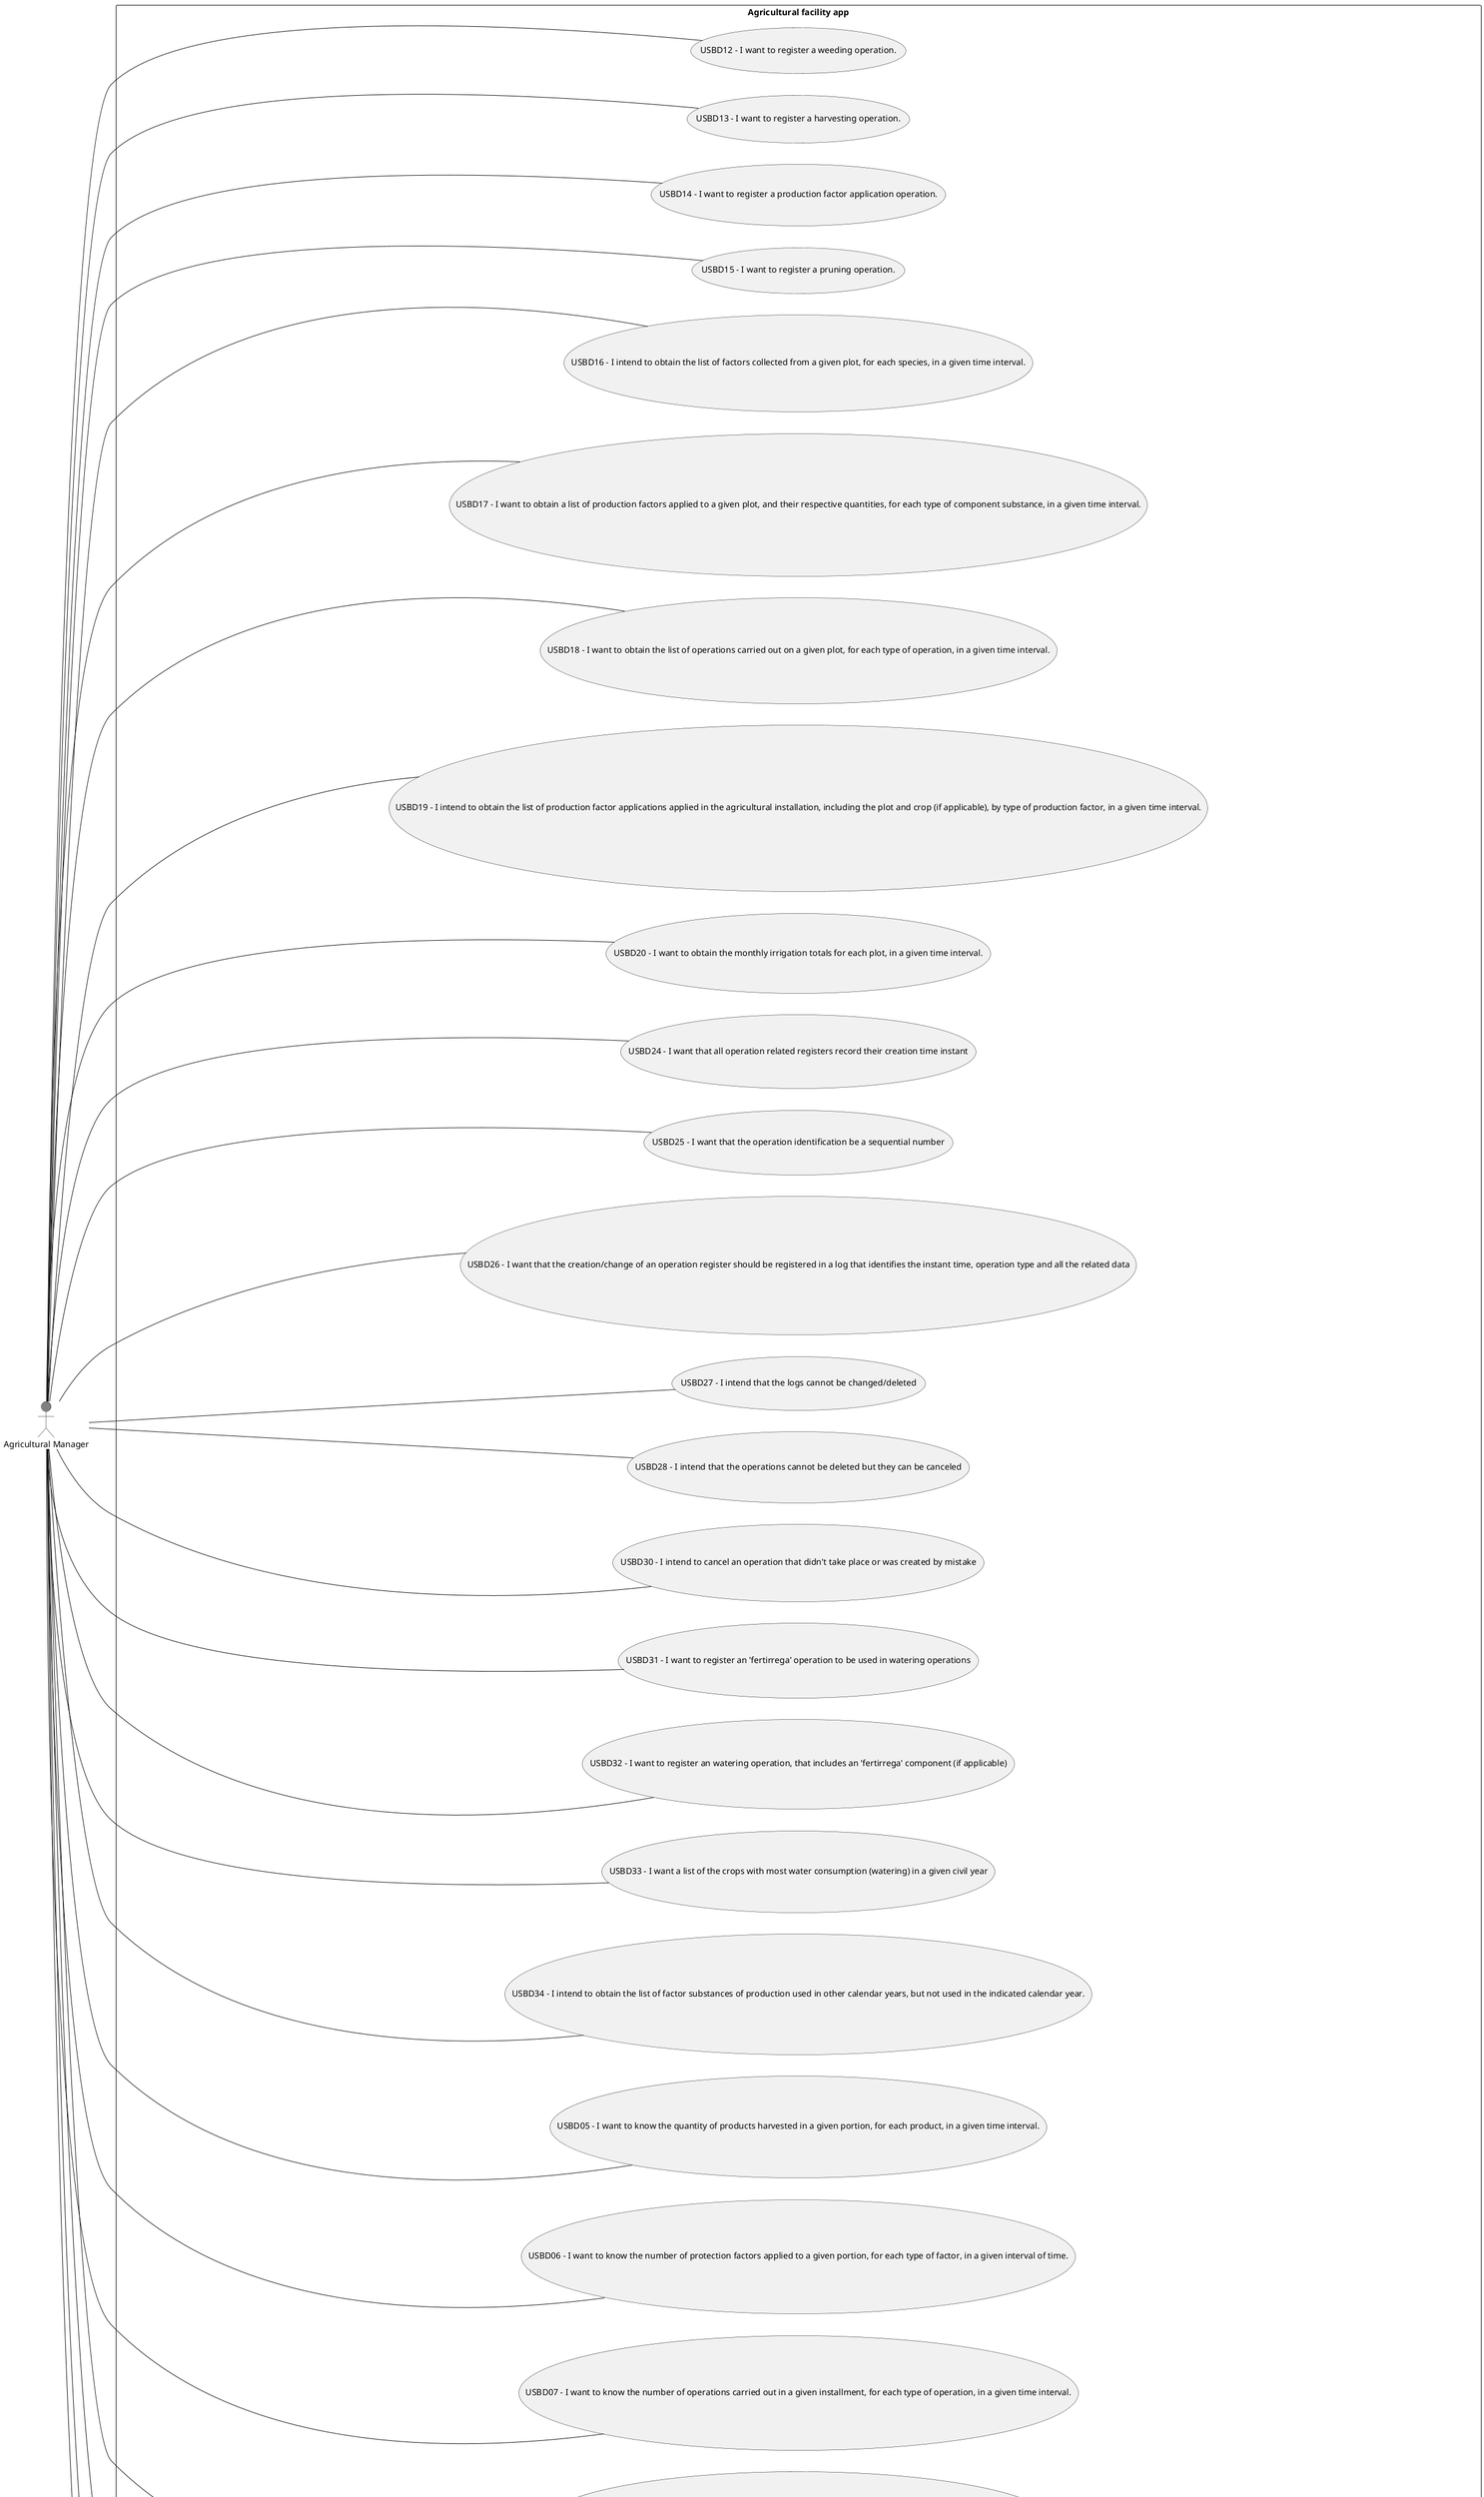 @startuml
left to right direction

actor "Agricultural Manager" as AG #grey
actor "Product Owner" as PO #green

rectangle "Agricultural facility app"{
    usecase "USBD01 - I intend to create a dictionary of data/glossary." as UC1
    usecase "USBD02 - I intend to develop the relational model (logical level)." as UC2
    usecase "USBD03 - I want the relational model to be instantiated (physical level)." as UC3
    usecase "USBD04 - I want data to be imported from a legacy system, provided in a spreadsheet." as UC4
    usecase "USBD05 - I want to know the quantity of products harvested in a given portion, for each product, in a given time interval." as UC5
    usecase "USBD06 - I want to know the number of protection factors applied to a given portion, for each type of factor, in a given interval of time." as UC6
    usecase "USBD07 - I want to know the number of operations carried out in a given installment, for each type of operation, in a given time interval." as UC7
    usecase "USBD08 - I intend to know the production factor with more applications in the agricultural installation in a given time interval." as UC8
    usecase "USBD09 - I want to know the number of applications of each type of production factor applied in the agricultural installation in a given interval of time." as UC9
    usecase "USBD10 - I intend to know what is the parcel with more irrigation operations in a given time interval." as UC10
    usecase "USBD11 - I want to register a sowing operation." as UC11
    usecase "USBD12 - I want to register a weeding operation." as UC12
    usecase "USBD13 - I want to register a harvesting operation." as UC13
    usecase "USBD14 - I want to register a production factor application operation." as UC14
    usecase "USBD15 - I want to register a pruning operation." as UC15
    usecase "USBD16 - I intend to obtain the list of factors collected from a given plot, for each species, in a given time interval." as UC16
    usecase "USBD17 - I want to obtain a list of production factors applied to a given plot, and their respective quantities, for each type of component substance, in a given time interval." as UC17
    usecase "USBD18 - I want to obtain the list of operations carried out on a given plot, for each type of operation, in a given time interval." as UC18
    usecase "USBD19 - I intend to obtain the list of production factor applications applied in the agricultural installation, including the plot and crop (if applicable), by type of production factor, in a given time interval." as UC19
    usecase "USBD20 - I want to obtain the monthly irrigation totals for each plot, in a given time interval." as UC20
    usecase "USLP01 - I want to the domain model to be developed (conceptual level)." as UC21
    usecase "USLP02 - I want to define a functionality that consists of simulating an irrigation system controller." as UC22
    usecase "USLP03 - I intend to develop a functionality that allows the irrigation plan generated by the controller simulator developed at UC22 to be automatically compressed." as UC23
    usecase "USLP04 - I intend to develop functionalities that allow the evocation of UC11." as UC24
    usecase "USLP05 - I intend to develop functionalities that allow the evocation of UC12." as UC25
    usecase "USLP06 - I intend to develop functionalities that allow the evocation of UC13." as UC26
    usecase "USLP07 - I intend to develop functionalities that allow the evocation of UC14." as UC27
    usecase "USLP08 - I intend to develop functionalities that allow the evocation of UC15." as UC28
    usecase "USBD21 - I want the relational model to be updated (logical and physical level) in light of new requirements and user stories." as UC29
    usecase "USBD22 - I want updated data from a legacy system to be imported, provided in a spreadsheet." as UC30
    usecase "USBD23 - I want the dictionary to be updated data/glossary" as UC31
    usecase "USLP09 - I want the domain model to be updated (conceptual level)." as UC32
    usecase "USBD24 - I want that all operation related registers record their creation time instant" as UC33
    usecase "USBD25 - I want that the operation identification be a sequential number" as UC34
    usecase "USBD26 - I want that the creation/change of an operation register should be registered in a log that identifies the instant time, operation type and all the related data" as UC35
    usecase "USBD27 - I intend that the logs cannot be changed/deleted" as UC36
    usecase "USBD28 - I intend that the operations cannot be deleted but they can be canceled" as UC37
    usecase "USBD30 - I intend to cancel an operation that didn't take place or was created by mistake" as UC38
    usecase "USBD31 - I want to register an 'fertirrega' operation to be used in watering operations" as UC39
    usecase "USBD32 - I want to register an watering operation, that includes an 'fertirrega' component (if applicable)" as UC40
    usecase "USBD33 - I want a list of the crops with most water consumption (watering) in a given civil year" as UC41
    usecase "USBD34 - I intend to obtain the list of factor substances of production used in other calendar years, but not used in the indicated calendar year." as UC42
    usecase "USEI11 - I want to upload a file with the opening times functioning of a list of hubs." as UC43
    usecase "USLP10 - I want the functionality to be improved which consists of simulating an irrigation system controller previously developed at USLP02." as UC44
    usecase "USLP11 - I want the functionality to be improved developed at USLP03 which, automatically, consumes the irrigation fertilization plan generated by the controller simulator developed at USLP10 and which in a staggered manner after completion of irrigation and/or fertigation in each sector, record this operation in the field notebook" as UC45


    PO -- UC1
    PO -- UC2
    PO -- UC3
    PO -- UC4
    PO -- UC21
    PO -- UC22
    PO -- UC23
    PO -- UC24
    PO -- UC25
    PO -- UC26
    PO -- UC27
    PO -- UC28
    AG -- UC5
    AG -- UC6
    AG -- UC7
    AG -- UC8
    AG -- UC9
    AG -- UC10
    AG -- UC11
    AG -- UC12
    AG -- UC13
    AG -- UC14
    AG -- UC15
    AG -- UC16
    AG -- UC17
    AG -- UC18
    AG -- UC19
    AG -- UC20
    PO -- UC29
    PO -- UC30
    PO -- UC31
    PO -- UC32
    PO -- UC45
    PO -- UC44
    PO -- UC43
    AG -- UC33
AG -- UC34
AG -- UC35
AG -- UC36
AG -- UC37
AG -- UC38
AG -- UC39
AG -- UC40
AG -- UC41
AG -- UC42
}
@enduml